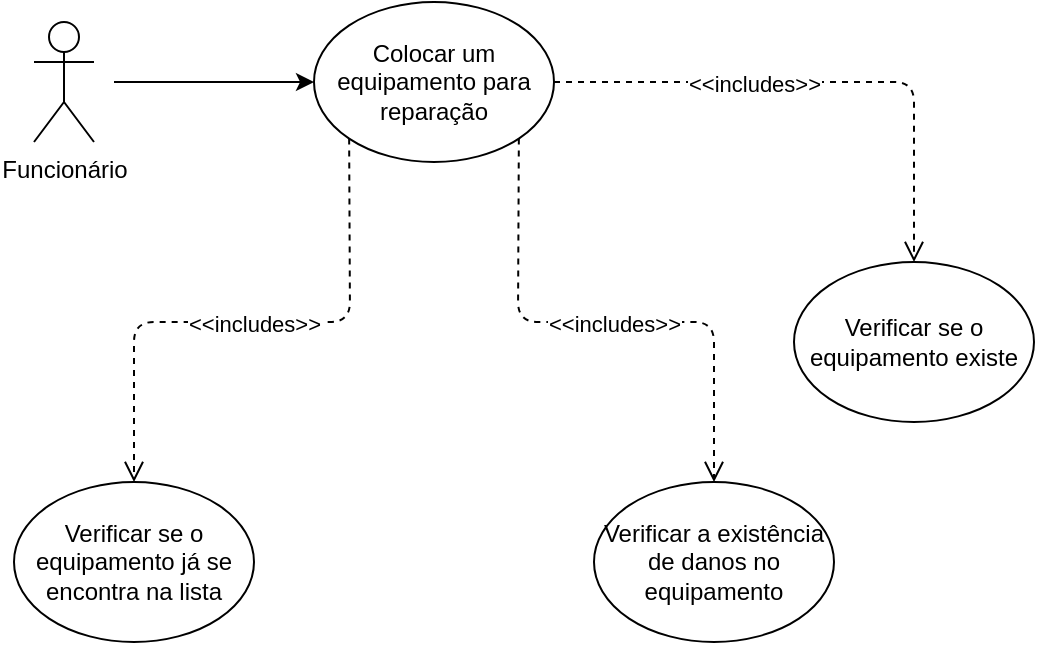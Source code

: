 <mxfile version="10.6.9" type="google"><diagram id="rvWNDVJz4CuDOdeFrnw5" name="Page-1"><mxGraphModel dx="970" dy="550" grid="1" gridSize="10" guides="1" tooltips="1" connect="1" arrows="1" fold="1" page="1" pageScale="1" pageWidth="827" pageHeight="1169" math="0" shadow="0"><root><mxCell id="0"/><mxCell id="1" parent="0"/><mxCell id="jwPTq19sdvyqeHY9srdP-1" value="Funcionário" style="shape=umlActor;verticalLabelPosition=bottom;labelBackgroundColor=#ffffff;verticalAlign=top;html=1;outlineConnect=0;" vertex="1" parent="1"><mxGeometry x="110" y="90" width="30" height="60" as="geometry"/></mxCell><mxCell id="jwPTq19sdvyqeHY9srdP-3" value="&lt;span&gt;Colocar um equipamento para reparação&lt;/span&gt;" style="ellipse;whiteSpace=wrap;html=1;" vertex="1" parent="1"><mxGeometry x="250" y="80" width="120" height="80" as="geometry"/></mxCell><mxCell id="jwPTq19sdvyqeHY9srdP-5" value="&lt;span&gt;Verificar se o equipamento já se encontra na lista&lt;/span&gt;" style="ellipse;whiteSpace=wrap;html=1;" vertex="1" parent="1"><mxGeometry x="100" y="320" width="120" height="80" as="geometry"/></mxCell><mxCell id="jwPTq19sdvyqeHY9srdP-6" value="Verificar a existência de danos no equipamento" style="ellipse;whiteSpace=wrap;html=1;" vertex="1" parent="1"><mxGeometry x="390" y="320" width="120" height="80" as="geometry"/></mxCell><mxCell id="jwPTq19sdvyqeHY9srdP-8" value="Verificar se o equipamento existe" style="ellipse;whiteSpace=wrap;html=1;" vertex="1" parent="1"><mxGeometry x="490" y="210" width="120" height="80" as="geometry"/></mxCell><mxCell id="jwPTq19sdvyqeHY9srdP-10" value="&amp;lt;&amp;lt;includes&amp;gt;&amp;gt;" style="html=1;verticalAlign=bottom;endArrow=open;dashed=1;endSize=8;exitX=0;exitY=1;exitDx=0;exitDy=0;" edge="1" parent="1" source="jwPTq19sdvyqeHY9srdP-3"><mxGeometry y="10" relative="1" as="geometry"><mxPoint x="170" y="430" as="sourcePoint"/><mxPoint x="160" y="320" as="targetPoint"/><Array as="points"><mxPoint x="268" y="240"/><mxPoint x="160" y="240"/></Array><mxPoint as="offset"/></mxGeometry></mxCell><mxCell id="jwPTq19sdvyqeHY9srdP-11" value="&amp;lt;&amp;lt;includes&amp;gt;&amp;gt;" style="html=1;verticalAlign=bottom;endArrow=open;dashed=1;endSize=8;exitX=1;exitY=1;exitDx=0;exitDy=0;entryX=0.5;entryY=0;entryDx=0;entryDy=0;" edge="1" parent="1" source="jwPTq19sdvyqeHY9srdP-3" target="jwPTq19sdvyqeHY9srdP-6"><mxGeometry x="0.037" y="-10" relative="1" as="geometry"><mxPoint x="348" y="164" as="sourcePoint"/><mxPoint x="240" y="336" as="targetPoint"/><Array as="points"><mxPoint x="352" y="240"/><mxPoint x="450" y="240"/></Array><mxPoint as="offset"/></mxGeometry></mxCell><mxCell id="jwPTq19sdvyqeHY9srdP-12" value="&amp;lt;&amp;lt;includes&amp;gt;&amp;gt;" style="html=1;verticalAlign=bottom;endArrow=open;dashed=1;endSize=8;exitX=1;exitY=0.5;exitDx=0;exitDy=0;entryX=0.5;entryY=0;entryDx=0;entryDy=0;" edge="1" parent="1" source="jwPTq19sdvyqeHY9srdP-3" target="jwPTq19sdvyqeHY9srdP-8"><mxGeometry x="-0.259" y="-10" relative="1" as="geometry"><mxPoint x="550" y="20" as="sourcePoint"/><mxPoint x="442" y="192" as="targetPoint"/><Array as="points"><mxPoint x="550" y="120"/></Array><mxPoint as="offset"/></mxGeometry></mxCell><mxCell id="jwPTq19sdvyqeHY9srdP-13" value="" style="endArrow=classic;html=1;entryX=0;entryY=0.5;entryDx=0;entryDy=0;" edge="1" parent="1" target="jwPTq19sdvyqeHY9srdP-3"><mxGeometry width="50" height="50" relative="1" as="geometry"><mxPoint x="150" y="120" as="sourcePoint"/><mxPoint x="140" y="420" as="targetPoint"/></mxGeometry></mxCell></root></mxGraphModel></diagram></mxfile>